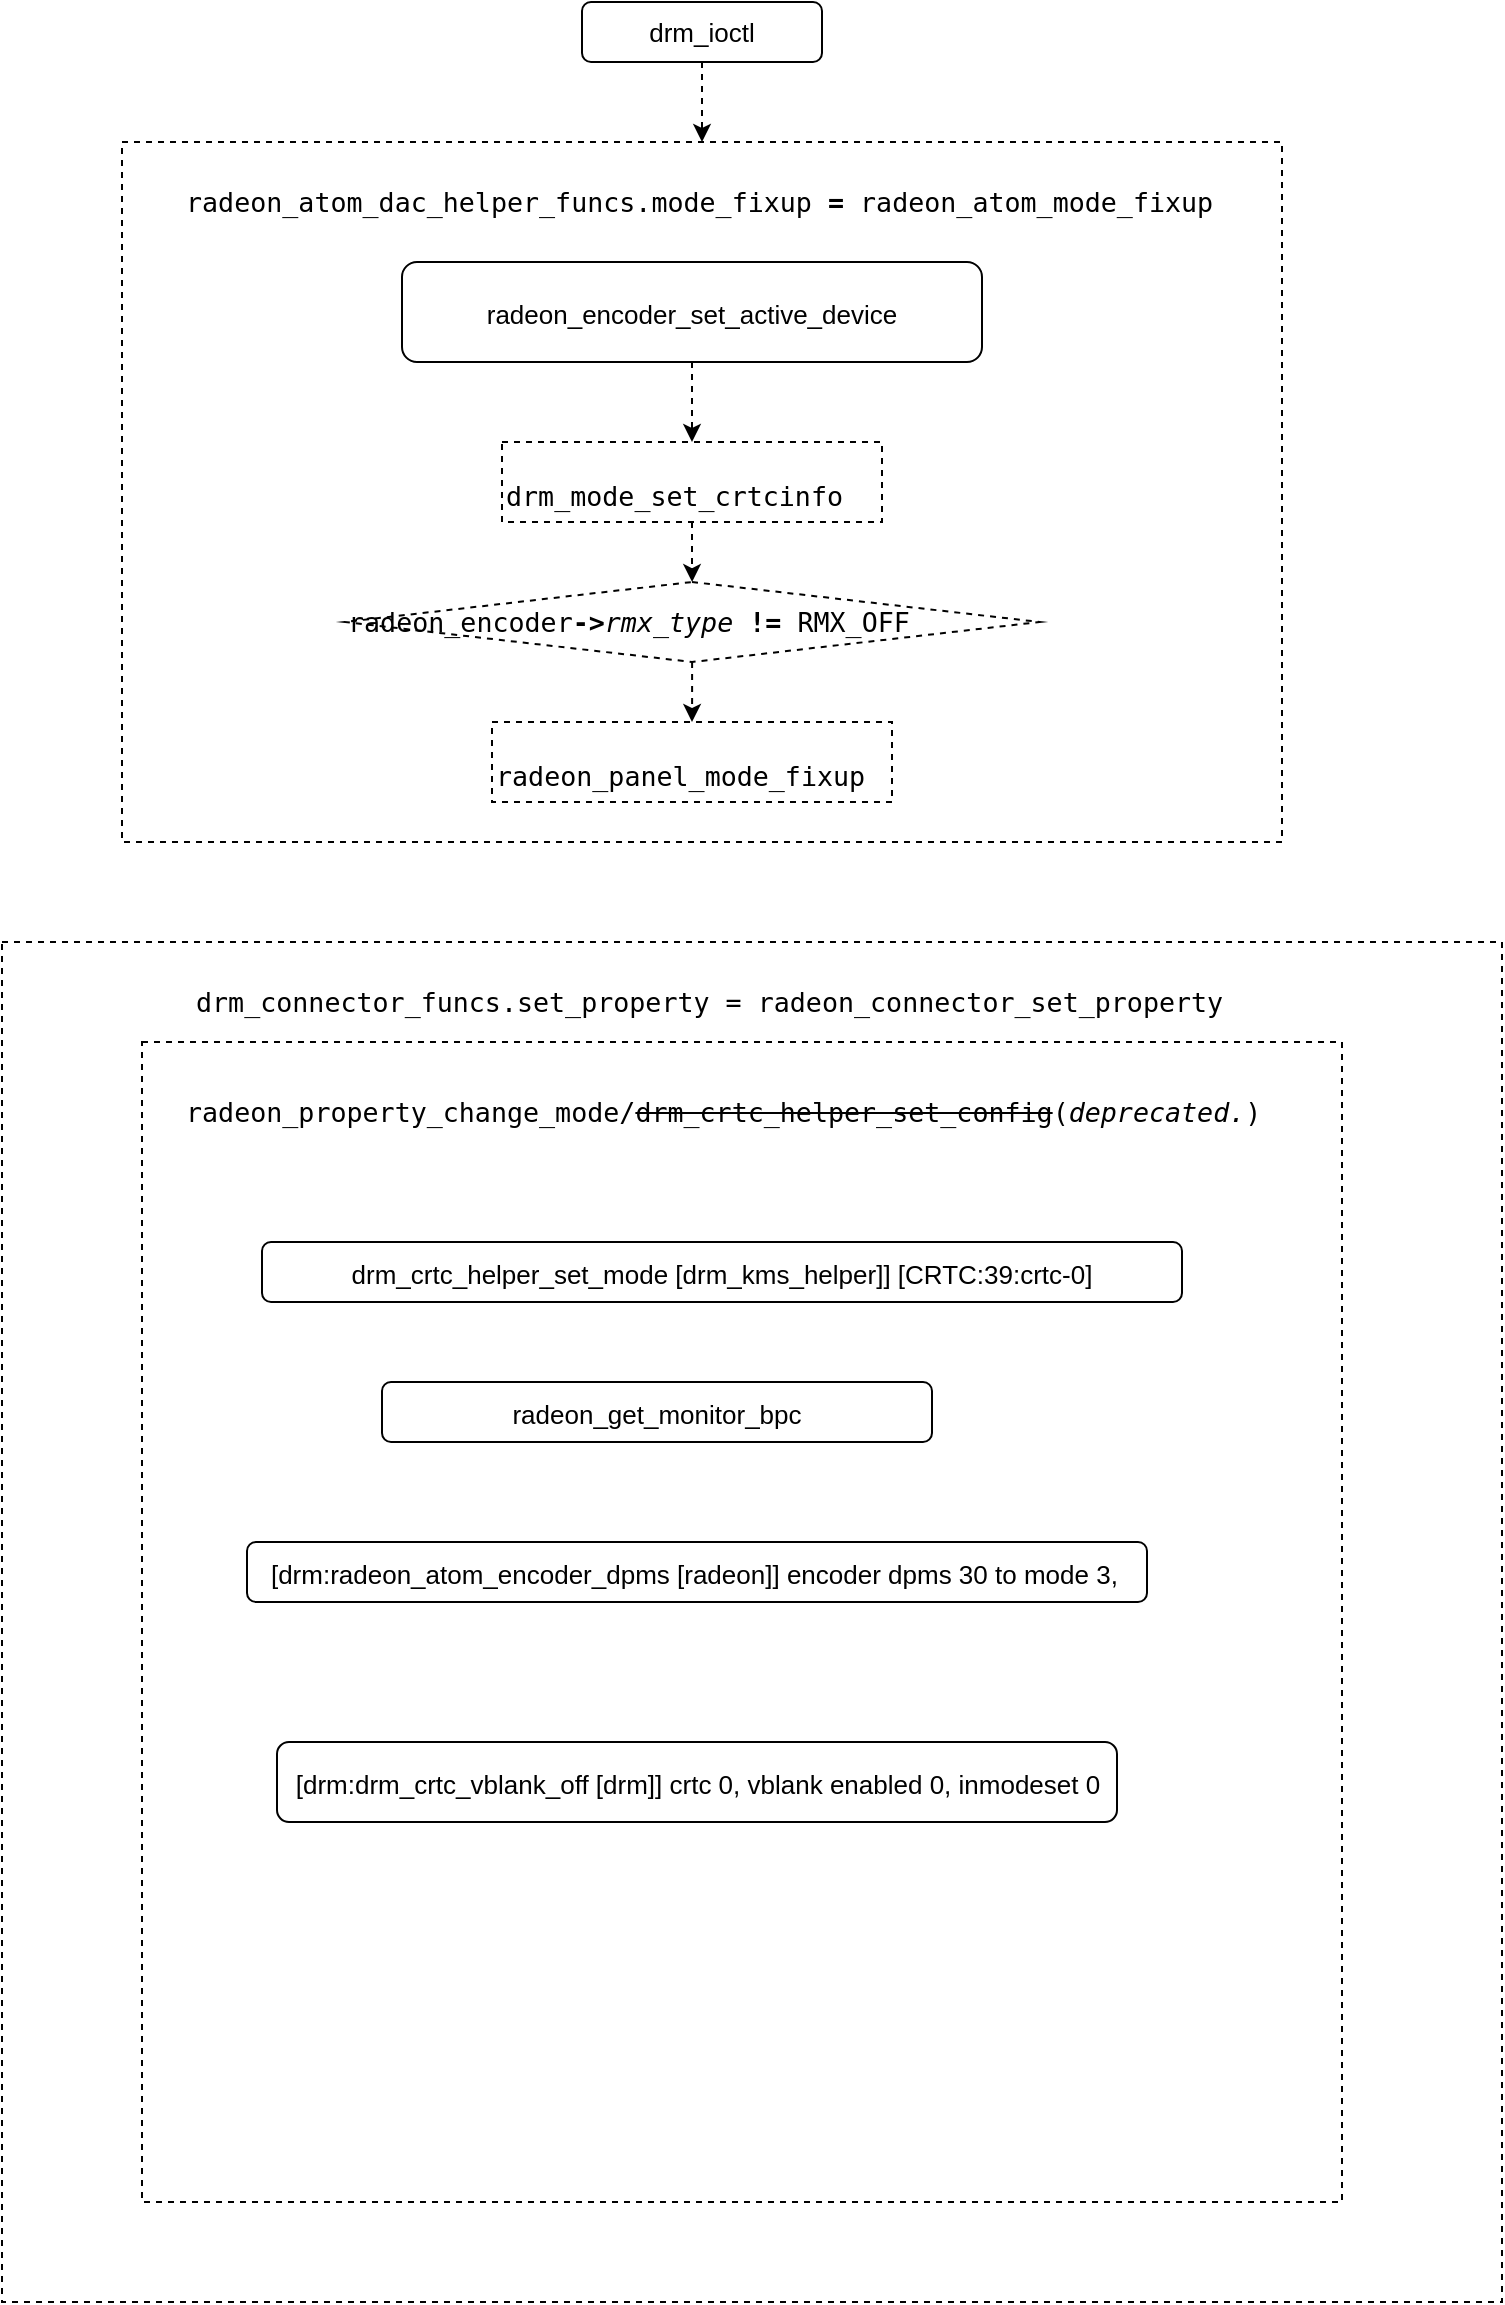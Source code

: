 <mxfile version="15.6.6" type="github">
  <diagram id="AM0HCoSupyYwshGD3Rph" name="Page-1">
    <mxGraphModel dx="2209" dy="761" grid="1" gridSize="10" guides="1" tooltips="1" connect="1" arrows="1" fold="1" page="1" pageScale="1" pageWidth="827" pageHeight="1169" math="0" shadow="0">
      <root>
        <mxCell id="0" />
        <mxCell id="1" parent="0" />
        <mxCell id="6ycGAx9qy3iNxIzKx5UR-36" value="" style="rounded=0;whiteSpace=wrap;html=1;dashed=1;fontSize=13;fontColor=default;strokeColor=default;fillColor=none;gradientColor=none;align=left;" vertex="1" parent="1">
          <mxGeometry x="-120" y="550" width="750" height="680" as="geometry" />
        </mxCell>
        <mxCell id="6ycGAx9qy3iNxIzKx5UR-35" value="" style="rounded=0;whiteSpace=wrap;html=1;dashed=1;fontSize=13;fontColor=default;strokeColor=default;fillColor=none;gradientColor=none;align=left;" vertex="1" parent="1">
          <mxGeometry x="-50" y="600" width="600" height="580" as="geometry" />
        </mxCell>
        <mxCell id="6ycGAx9qy3iNxIzKx5UR-21" value="" style="edgeStyle=orthogonalEdgeStyle;rounded=0;orthogonalLoop=1;jettySize=auto;html=1;dashed=1;labelBackgroundColor=default;fontSize=18;fontColor=default;strokeColor=default;entryX=0.5;entryY=0;entryDx=0;entryDy=0;" edge="1" parent="1" source="6ycGAx9qy3iNxIzKx5UR-2" target="6ycGAx9qy3iNxIzKx5UR-37">
          <mxGeometry relative="1" as="geometry" />
        </mxCell>
        <mxCell id="6ycGAx9qy3iNxIzKx5UR-2" value="&lt;span style=&quot;text-align: left&quot;&gt;&lt;font style=&quot;font-size: 13px&quot;&gt;drm_ioctl&lt;/font&gt;&lt;/span&gt;" style="rounded=1;whiteSpace=wrap;html=1;fontColor=default;fillColor=default;strokeColor=default;" vertex="1" parent="1">
          <mxGeometry x="170" y="80" width="120" height="30" as="geometry" />
        </mxCell>
        <mxCell id="6ycGAx9qy3iNxIzKx5UR-5" value="&lt;div&gt;&lt;font style=&quot;font-size: 13px&quot;&gt;&lt;br&gt;&lt;/font&gt;&lt;/div&gt;&lt;div&gt;&lt;font style=&quot;font-size: 13px&quot;&gt;drm_crtc_helper_set_mode [drm_kms_helper]] [CRTC:39:crtc-0]&lt;/font&gt;&lt;/div&gt;&lt;div&gt;&lt;br&gt;&lt;/div&gt;" style="rounded=1;whiteSpace=wrap;html=1;fontSize=18;fontColor=default;strokeColor=default;fillColor=default;" vertex="1" parent="1">
          <mxGeometry x="10" y="700" width="460" height="30" as="geometry" />
        </mxCell>
        <mxCell id="6ycGAx9qy3iNxIzKx5UR-6" value="&lt;font style=&quot;font-size: 13px&quot;&gt;radeon_get_monitor_bpc&lt;/font&gt;" style="rounded=1;whiteSpace=wrap;html=1;fontSize=18;fontColor=default;strokeColor=default;fillColor=default;" vertex="1" parent="1">
          <mxGeometry x="70" y="770" width="275" height="30" as="geometry" />
        </mxCell>
        <mxCell id="6ycGAx9qy3iNxIzKx5UR-7" value="&lt;font style=&quot;font-size: 13px&quot;&gt;[drm:radeon_atom_encoder_dpms [radeon]] encoder dpms 30 to mode 3,&amp;nbsp;&lt;/font&gt;" style="rounded=1;whiteSpace=wrap;html=1;fontSize=18;fontColor=default;strokeColor=default;fillColor=default;" vertex="1" parent="1">
          <mxGeometry x="2.5" y="850" width="450" height="30" as="geometry" />
        </mxCell>
        <mxCell id="6ycGAx9qy3iNxIzKx5UR-8" value="&lt;div&gt;&lt;font style=&quot;font-size: 13px&quot;&gt;&lt;br&gt;&lt;/font&gt;&lt;/div&gt;&lt;div&gt;&lt;font style=&quot;font-size: 13px&quot;&gt;[drm:drm_crtc_vblank_off [drm]] crtc 0, vblank enabled 0, inmodeset 0&lt;/font&gt;&lt;/div&gt;&lt;div&gt;&lt;br&gt;&lt;/div&gt;" style="rounded=1;whiteSpace=wrap;html=1;fontSize=18;fontColor=default;strokeColor=default;fillColor=default;" vertex="1" parent="1">
          <mxGeometry x="17.5" y="950" width="420" height="40" as="geometry" />
        </mxCell>
        <mxCell id="6ycGAx9qy3iNxIzKx5UR-29" value="&lt;p style=&quot;font-family: monospace , &amp;quot;courier&amp;quot; ; font-size: 10pt&quot;&gt;&lt;span style=&quot;font-size: 10pt&quot;&gt;radeon_property_change_mode/&lt;/span&gt;&lt;strike&gt;drm_crtc_helper_set_config&lt;/strike&gt;(&lt;span style=&quot;font-style: italic ; font-size: 10pt&quot;&gt;deprecated.&lt;/span&gt;&lt;span style=&quot;font-size: 10pt&quot;&gt;)&lt;/span&gt;&lt;/p&gt;" style="whiteSpace=wrap;html=1;dashed=1;fontSize=18;fontColor=default;strokeColor=none;fillColor=none;gradientColor=none;align=left;" vertex="1" parent="1">
          <mxGeometry x="-30" y="610" width="540" height="50" as="geometry" />
        </mxCell>
        <mxCell id="6ycGAx9qy3iNxIzKx5UR-33" value="&lt;p style=&quot;font-family: monospace , &amp;quot;courier&amp;quot; ; font-size: 10pt&quot;&gt;&lt;span style=&quot;font-size: 10pt&quot;&gt;drm_connector_funcs.&lt;/span&gt;&lt;span style=&quot;font-size: 10pt&quot;&gt;set_property =&amp;nbsp;&lt;/span&gt;&lt;span style=&quot;font-size: 10pt&quot;&gt;radeon_connector_set_property&lt;/span&gt;&lt;/p&gt;" style="whiteSpace=wrap;html=1;dashed=1;fontSize=18;fontColor=default;strokeColor=none;fillColor=none;gradientColor=none;align=left;" vertex="1" parent="1">
          <mxGeometry x="-25" y="550" width="550" height="60" as="geometry" />
        </mxCell>
        <mxCell id="6ycGAx9qy3iNxIzKx5UR-37" value="" style="rounded=0;whiteSpace=wrap;html=1;dashed=1;fontSize=13;fontColor=default;strokeColor=default;fillColor=none;gradientColor=none;align=left;" vertex="1" parent="1">
          <mxGeometry x="-60" y="150" width="580" height="350" as="geometry" />
        </mxCell>
        <mxCell id="6ycGAx9qy3iNxIzKx5UR-3" value="&lt;font style=&quot;font-size: 13px&quot;&gt;radeon_encoder_set_active_device&lt;/font&gt;" style="rounded=1;whiteSpace=wrap;html=1;fontSize=18;fontColor=default;strokeColor=default;fillColor=default;" vertex="1" parent="1">
          <mxGeometry x="80" y="210" width="290" height="50" as="geometry" />
        </mxCell>
        <mxCell id="6ycGAx9qy3iNxIzKx5UR-15" value="&lt;p style=&quot;font-family: monospace , &amp;#34;courier&amp;#34; ; font-size: 10pt&quot;&gt;&lt;span style=&quot;font-size: 10pt&quot;&gt;radeon_atom_dac_helper_funcs.mode_fixup&amp;nbsp;&lt;/span&gt;&lt;span style=&quot;font-weight: bold ; font-size: 10pt&quot;&gt;=&amp;nbsp;&lt;/span&gt;radeon_atom_mode_fixup&lt;/p&gt;" style="whiteSpace=wrap;html=1;fontSize=18;fontColor=default;strokeColor=default;fillColor=none;gradientColor=none;align=left;opacity=0;" vertex="1" parent="1">
          <mxGeometry x="-30" y="160" width="532.5" height="40" as="geometry" />
        </mxCell>
        <mxCell id="6ycGAx9qy3iNxIzKx5UR-16" value="&lt;p style=&quot;font-family: monospace, courier; font-size: 10pt;&quot;&gt;&lt;span style=&quot;&quot;&gt;drm_mode_set_crtcinfo&lt;/span&gt;&lt;/p&gt;" style="text;whiteSpace=wrap;html=1;fontSize=18;fontColor=default;fillColor=#FFFFFF;strokeColor=default;dashed=1;" vertex="1" parent="1">
          <mxGeometry x="130" y="300" width="190" height="40" as="geometry" />
        </mxCell>
        <mxCell id="6ycGAx9qy3iNxIzKx5UR-17" value="&lt;p style=&quot;font-family: monospace, courier; font-size: 10pt;&quot;&gt;&lt;span style=&quot;&quot;&gt;radeon_panel_mode_fixup&lt;/span&gt;&lt;/p&gt;" style="text;whiteSpace=wrap;html=1;fontSize=18;fontColor=default;strokeColor=default;dashed=1;" vertex="1" parent="1">
          <mxGeometry x="125" y="440" width="200" height="40" as="geometry" />
        </mxCell>
        <mxCell id="6ycGAx9qy3iNxIzKx5UR-18" value="&lt;p style=&quot;font-family: monospace , &amp;quot;courier&amp;quot; ; font-size: 10pt&quot;&gt;&lt;span style=&quot;&quot;&gt;radeon_encoder&lt;/span&gt;&lt;span style=&quot;font-weight: bold&quot;&gt;-&amp;gt;&lt;/span&gt;&lt;span style=&quot;font-style: italic;&quot;&gt;rmx_type&lt;/span&gt; &lt;span style=&quot;font-weight: bold&quot;&gt;!=&lt;/span&gt; &lt;span style=&quot;&quot;&gt;RMX_OFF&lt;/span&gt;&lt;/p&gt;" style="rhombus;whiteSpace=wrap;html=1;fontSize=18;fontColor=default;strokeColor=default;fillColor=default;gradientColor=none;align=left;dashed=1;" vertex="1" parent="1">
          <mxGeometry x="51.25" y="370" width="347.5" height="40" as="geometry" />
        </mxCell>
        <mxCell id="6ycGAx9qy3iNxIzKx5UR-26" style="edgeStyle=orthogonalEdgeStyle;rounded=0;orthogonalLoop=1;jettySize=auto;html=1;dashed=1;labelBackgroundColor=default;fontSize=18;fontColor=default;strokeColor=default;" edge="1" parent="1" source="6ycGAx9qy3iNxIzKx5UR-3" target="6ycGAx9qy3iNxIzKx5UR-16">
          <mxGeometry x="5" y="300" as="geometry" />
        </mxCell>
        <mxCell id="6ycGAx9qy3iNxIzKx5UR-19" value="" style="edgeStyle=orthogonalEdgeStyle;rounded=0;orthogonalLoop=1;jettySize=auto;html=1;labelBackgroundColor=default;fontSize=18;fontColor=default;strokeColor=default;dashed=1;" edge="1" parent="1" source="6ycGAx9qy3iNxIzKx5UR-16" target="6ycGAx9qy3iNxIzKx5UR-18">
          <mxGeometry x="5" y="300" as="geometry" />
        </mxCell>
        <mxCell id="6ycGAx9qy3iNxIzKx5UR-20" value="" style="edgeStyle=orthogonalEdgeStyle;rounded=0;orthogonalLoop=1;jettySize=auto;html=1;dashed=1;labelBackgroundColor=default;fontSize=18;fontColor=default;strokeColor=default;" edge="1" parent="1" source="6ycGAx9qy3iNxIzKx5UR-18" target="6ycGAx9qy3iNxIzKx5UR-17">
          <mxGeometry x="5" y="300" as="geometry" />
        </mxCell>
      </root>
    </mxGraphModel>
  </diagram>
</mxfile>
